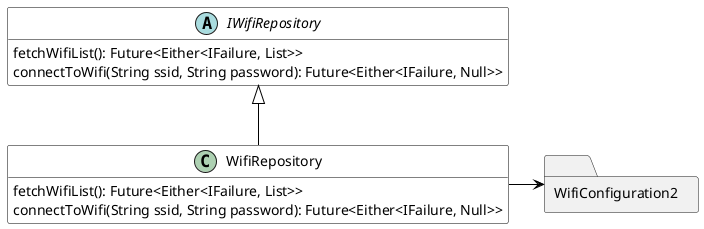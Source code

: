 @startuml
skinparam class {
    BackgroundColor white
    BorderColor black
    ArrowColor black
}

abstract class IWifiRepository{
    fetchWifiList(): Future<Either<IFailure, List>>
    connectToWifi(String ssid, String password): Future<Either<IFailure, Null>>
}

class WifiRepository{
    fetchWifiList(): Future<Either<IFailure, List>>
    connectToWifi(String ssid, String password): Future<Either<IFailure, Null>>
}

package WifiConfiguration2 <<Folder>>{
}

WifiRepository -up-|> IWifiRepository
WifiRepository -right-> WifiConfiguration2

hide members
show WifiRepository methods
show IWifiRepository methods

@enduml